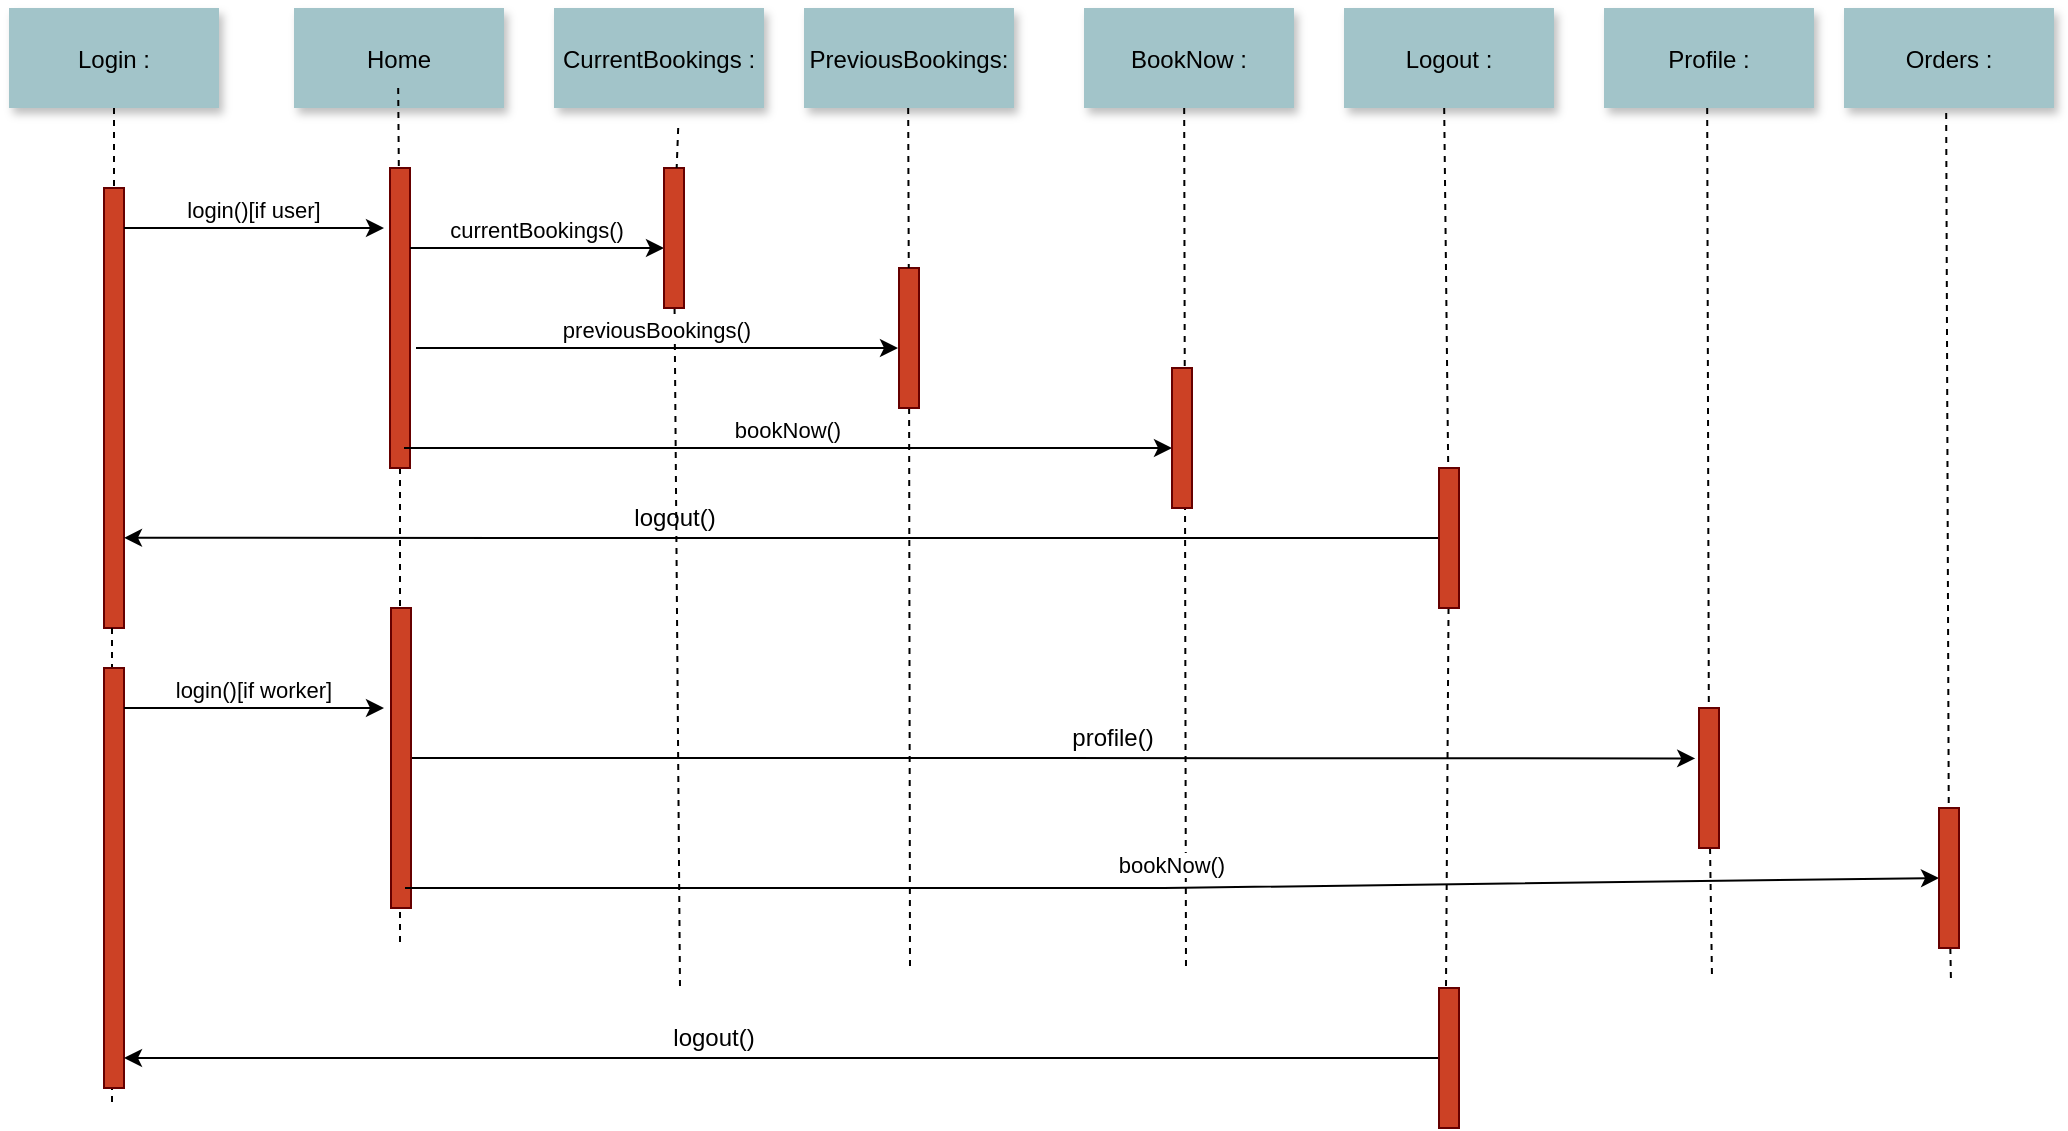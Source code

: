 <mxfile version="12.4.1" type="device" pages="1"><diagram id="uwtMSfGqtv9UarKmp6Xx" name="Page-1"><mxGraphModel dx="1038" dy="531" grid="1" gridSize="10" guides="1" tooltips="1" connect="1" arrows="1" fold="1" page="1" pageScale="1" pageWidth="850" pageHeight="1100" math="0" shadow="0"><root><mxCell id="0"/><mxCell id="1" parent="0"/><mxCell id="8ZDBfqeQaluNSLFaH_8t-3" value="" style="fillColor=#CC4125;strokeColor=#660000" vertex="1" parent="1"><mxGeometry x="200" y="150" width="10" height="220" as="geometry"/></mxCell><mxCell id="8ZDBfqeQaluNSLFaH_8t-4" value="Login :" style="shadow=1;fillColor=#A2C4C9;strokeColor=none" vertex="1" parent="1"><mxGeometry x="152.5" y="60" width="105" height="50" as="geometry"/></mxCell><mxCell id="8ZDBfqeQaluNSLFaH_8t-6" value="Home" style="shadow=1;fillColor=#A2C4C9;strokeColor=none" vertex="1" parent="1"><mxGeometry x="295" y="60" width="105" height="50" as="geometry"/></mxCell><mxCell id="8ZDBfqeQaluNSLFaH_8t-9" value="PreviousBookings:" style="shadow=1;fillColor=#A2C4C9;strokeColor=none" vertex="1" parent="1"><mxGeometry x="550" y="60" width="105" height="50" as="geometry"/></mxCell><mxCell id="8ZDBfqeQaluNSLFaH_8t-11" value="" style="edgeStyle=elbowEdgeStyle;elbow=horizontal;endArrow=none;dashed=1" edge="1" parent="1" source="8ZDBfqeQaluNSLFaH_8t-4" target="8ZDBfqeQaluNSLFaH_8t-3"><mxGeometry x="230.0" y="310" width="100" height="100" as="geometry"><mxPoint x="230.0" y="410" as="sourcePoint"/><mxPoint x="330" y="310" as="targetPoint"/></mxGeometry></mxCell><mxCell id="8ZDBfqeQaluNSLFaH_8t-16" value="CurrentBookings :" style="shadow=1;fillColor=#A2C4C9;strokeColor=none" vertex="1" parent="1"><mxGeometry x="425" y="60" width="105" height="50" as="geometry"/></mxCell><mxCell id="8ZDBfqeQaluNSLFaH_8t-21" value="" style="edgeStyle=none;endArrow=none;dashed=1" edge="1" parent="1"><mxGeometry x="449.488" y="175.0" width="100" height="100" as="geometry"><mxPoint x="510" y="400" as="sourcePoint"/><mxPoint x="510" y="400" as="targetPoint"/><Array as="points"/></mxGeometry></mxCell><mxCell id="8ZDBfqeQaluNSLFaH_8t-35" value="BookNow :" style="shadow=1;fillColor=#A2C4C9;strokeColor=none" vertex="1" parent="1"><mxGeometry x="690" y="60" width="105" height="50" as="geometry"/></mxCell><mxCell id="8ZDBfqeQaluNSLFaH_8t-36" value="" style="edgeStyle=none;endArrow=none;dashed=1" edge="1" parent="1" source="8ZDBfqeQaluNSLFaH_8t-40"><mxGeometry x="271.835" y="155" width="100" height="100" as="geometry"><mxPoint x="347.093" y="100" as="sourcePoint"/><mxPoint x="348" y="530" as="targetPoint"/></mxGeometry></mxCell><mxCell id="8ZDBfqeQaluNSLFaH_8t-37" value="" style="edgeStyle=none;endArrow=none;dashed=1" edge="1" parent="1"><mxGeometry x="664.835" y="165" width="100" height="100" as="geometry"><mxPoint x="740.093" y="110" as="sourcePoint"/><mxPoint x="741" y="540" as="targetPoint"/></mxGeometry></mxCell><mxCell id="8ZDBfqeQaluNSLFaH_8t-38" value="" style="edgeStyle=none;endArrow=none;dashed=1" edge="1" parent="1" source="8ZDBfqeQaluNSLFaH_8t-53"><mxGeometry x="526.835" y="165" width="100" height="100" as="geometry"><mxPoint x="602.093" y="110" as="sourcePoint"/><mxPoint x="603" y="540" as="targetPoint"/></mxGeometry></mxCell><mxCell id="8ZDBfqeQaluNSLFaH_8t-39" value="" style="edgeStyle=none;endArrow=none;dashed=1" edge="1" parent="1" source="8ZDBfqeQaluNSLFaH_8t-46"><mxGeometry x="411.835" y="175" width="100" height="100" as="geometry"><mxPoint x="487.093" y="120" as="sourcePoint"/><mxPoint x="488" y="550" as="targetPoint"/></mxGeometry></mxCell><mxCell id="8ZDBfqeQaluNSLFaH_8t-40" value="" style="fillColor=#CC4125;strokeColor=#660000" vertex="1" parent="1"><mxGeometry x="343" y="140" width="10" height="150" as="geometry"/></mxCell><mxCell id="8ZDBfqeQaluNSLFaH_8t-41" value="" style="edgeStyle=none;endArrow=none;dashed=1" edge="1" parent="1" target="8ZDBfqeQaluNSLFaH_8t-40"><mxGeometry x="271.835" y="155" width="100" height="100" as="geometry"><mxPoint x="347.093" y="100" as="sourcePoint"/><mxPoint x="348" y="530" as="targetPoint"/></mxGeometry></mxCell><mxCell id="8ZDBfqeQaluNSLFaH_8t-44" value="login()[if user]" style="edgeStyle=none;verticalLabelPosition=top;verticalAlign=bottom;" edge="1" parent="1"><mxGeometry x="220" y="81" width="100" height="100" as="geometry"><mxPoint x="210" y="170" as="sourcePoint"/><mxPoint x="340" y="170" as="targetPoint"/><Array as="points"><mxPoint x="270" y="170"/></Array></mxGeometry></mxCell><mxCell id="8ZDBfqeQaluNSLFaH_8t-45" value="currentBookings()" style="edgeStyle=none;verticalLabelPosition=top;verticalAlign=bottom;" edge="1" parent="1"><mxGeometry x="363" y="91" width="100" height="100" as="geometry"><mxPoint x="353" y="180" as="sourcePoint"/><mxPoint x="480" y="180" as="targetPoint"/><Array as="points"><mxPoint x="413" y="180"/></Array></mxGeometry></mxCell><mxCell id="8ZDBfqeQaluNSLFaH_8t-46" value="" style="fillColor=#CC4125;strokeColor=#660000" vertex="1" parent="1"><mxGeometry x="480" y="140" width="10" height="70" as="geometry"/></mxCell><mxCell id="8ZDBfqeQaluNSLFaH_8t-47" value="" style="edgeStyle=none;endArrow=none;dashed=1" edge="1" parent="1" target="8ZDBfqeQaluNSLFaH_8t-46"><mxGeometry x="411.835" y="175" width="100" height="100" as="geometry"><mxPoint x="487.093" y="120" as="sourcePoint"/><mxPoint x="488" y="550" as="targetPoint"/></mxGeometry></mxCell><mxCell id="8ZDBfqeQaluNSLFaH_8t-48" style="edgeStyle=orthogonalEdgeStyle;rounded=0;orthogonalLoop=1;jettySize=auto;html=1;exitX=0.5;exitY=1;exitDx=0;exitDy=0;" edge="1" parent="1" source="8ZDBfqeQaluNSLFaH_8t-46" target="8ZDBfqeQaluNSLFaH_8t-46"><mxGeometry relative="1" as="geometry"/></mxCell><mxCell id="8ZDBfqeQaluNSLFaH_8t-52" value="previousBookings()" style="edgeStyle=none;verticalLabelPosition=top;verticalAlign=bottom;" edge="1" parent="1"><mxGeometry x="480" y="141" width="100" height="100" as="geometry"><mxPoint x="356" y="230" as="sourcePoint"/><mxPoint x="597" y="230" as="targetPoint"/><Array as="points"><mxPoint x="530" y="230"/></Array></mxGeometry></mxCell><mxCell id="8ZDBfqeQaluNSLFaH_8t-56" value="bookNow()" style="edgeStyle=none;verticalLabelPosition=top;verticalAlign=bottom;" edge="1" parent="1"><mxGeometry x="617" y="191" width="100" height="100" as="geometry"><mxPoint x="350" y="280" as="sourcePoint"/><mxPoint x="734" y="280" as="targetPoint"/><Array as="points"><mxPoint x="667" y="280"/></Array></mxGeometry></mxCell><mxCell id="8ZDBfqeQaluNSLFaH_8t-57" value="" style="fillColor=#CC4125;strokeColor=#660000" vertex="1" parent="1"><mxGeometry x="734" y="240" width="10" height="70" as="geometry"/></mxCell><mxCell id="8ZDBfqeQaluNSLFaH_8t-53" value="" style="fillColor=#CC4125;strokeColor=#660000" vertex="1" parent="1"><mxGeometry x="597.5" y="190" width="10" height="70" as="geometry"/></mxCell><mxCell id="8ZDBfqeQaluNSLFaH_8t-59" value="" style="edgeStyle=none;endArrow=none;dashed=1" edge="1" parent="1" target="8ZDBfqeQaluNSLFaH_8t-53"><mxGeometry x="526.835" y="165" width="100" height="100" as="geometry"><mxPoint x="602.093" y="110" as="sourcePoint"/><mxPoint x="603" y="540" as="targetPoint"/></mxGeometry></mxCell><mxCell id="8ZDBfqeQaluNSLFaH_8t-60" value="Logout :" style="shadow=1;fillColor=#A2C4C9;strokeColor=none" vertex="1" parent="1"><mxGeometry x="820" y="60" width="105" height="50" as="geometry"/></mxCell><mxCell id="8ZDBfqeQaluNSLFaH_8t-61" value="" style="edgeStyle=none;endArrow=none;dashed=1" edge="1" parent="1" source="8ZDBfqeQaluNSLFaH_8t-62"><mxGeometry x="794.835" y="165" width="100" height="100" as="geometry"><mxPoint x="870.093" y="110" as="sourcePoint"/><mxPoint x="871" y="550" as="targetPoint"/></mxGeometry></mxCell><mxCell id="8ZDBfqeQaluNSLFaH_8t-67" style="edgeStyle=orthogonalEdgeStyle;rounded=0;orthogonalLoop=1;jettySize=auto;html=1;exitX=0;exitY=0.5;exitDx=0;exitDy=0;entryX=1;entryY=0.795;entryDx=0;entryDy=0;entryPerimeter=0;" edge="1" parent="1" source="8ZDBfqeQaluNSLFaH_8t-62" target="8ZDBfqeQaluNSLFaH_8t-3"><mxGeometry relative="1" as="geometry"><mxPoint x="250" y="325" as="targetPoint"/><Array as="points"><mxPoint x="570" y="325"/><mxPoint x="570" y="325"/></Array></mxGeometry></mxCell><mxCell id="8ZDBfqeQaluNSLFaH_8t-62" value="" style="fillColor=#CC4125;strokeColor=#660000" vertex="1" parent="1"><mxGeometry x="867.5" y="290" width="10" height="70" as="geometry"/></mxCell><mxCell id="8ZDBfqeQaluNSLFaH_8t-63" value="" style="edgeStyle=none;endArrow=none;dashed=1" edge="1" parent="1" target="8ZDBfqeQaluNSLFaH_8t-62"><mxGeometry x="794.835" y="165" width="100" height="100" as="geometry"><mxPoint x="870.093" y="110" as="sourcePoint"/><mxPoint x="871" y="540" as="targetPoint"/></mxGeometry></mxCell><mxCell id="8ZDBfqeQaluNSLFaH_8t-66" value="logout()" style="text;html=1;align=center;verticalAlign=middle;resizable=0;points=[];;autosize=1;" vertex="1" parent="1"><mxGeometry x="455" y="305" width="60" height="20" as="geometry"/></mxCell><mxCell id="8ZDBfqeQaluNSLFaH_8t-68" value="" style="edgeStyle=none;endArrow=none;dashed=1" edge="1" parent="1"><mxGeometry x="127.835" y="235" width="100" height="100" as="geometry"><mxPoint x="204" y="370" as="sourcePoint"/><mxPoint x="204" y="610" as="targetPoint"/><Array as="points"><mxPoint x="204" y="510"/></Array></mxGeometry></mxCell><mxCell id="8ZDBfqeQaluNSLFaH_8t-69" value="" style="fillColor=#CC4125;strokeColor=#660000" vertex="1" parent="1"><mxGeometry x="200" y="390" width="10" height="210" as="geometry"/></mxCell><mxCell id="8ZDBfqeQaluNSLFaH_8t-70" value="login()[if worker]" style="edgeStyle=none;verticalLabelPosition=top;verticalAlign=bottom;" edge="1" parent="1"><mxGeometry x="220" y="321" width="100" height="100" as="geometry"><mxPoint x="210" y="410" as="sourcePoint"/><mxPoint x="340" y="410" as="targetPoint"/><Array as="points"><mxPoint x="270" y="410"/></Array></mxGeometry></mxCell><mxCell id="8ZDBfqeQaluNSLFaH_8t-71" value="Profile :" style="shadow=1;fillColor=#A2C4C9;strokeColor=none" vertex="1" parent="1"><mxGeometry x="950" y="60" width="105" height="50" as="geometry"/></mxCell><mxCell id="8ZDBfqeQaluNSLFaH_8t-72" value="Orders :" style="shadow=1;fillColor=#A2C4C9;strokeColor=none" vertex="1" parent="1"><mxGeometry x="1070" y="60" width="105" height="50" as="geometry"/></mxCell><mxCell id="8ZDBfqeQaluNSLFaH_8t-87" style="edgeStyle=orthogonalEdgeStyle;rounded=0;orthogonalLoop=1;jettySize=auto;html=1;exitX=1;exitY=0.5;exitDx=0;exitDy=0;entryX=-0.19;entryY=0.36;entryDx=0;entryDy=0;entryPerimeter=0;labelBackgroundColor=#6E6E6E;fontColor=#000000;" edge="1" parent="1" source="8ZDBfqeQaluNSLFaH_8t-73" target="8ZDBfqeQaluNSLFaH_8t-85"><mxGeometry relative="1" as="geometry"/></mxCell><mxCell id="8ZDBfqeQaluNSLFaH_8t-73" value="" style="fillColor=#CC4125;strokeColor=#660000" vertex="1" parent="1"><mxGeometry x="343.5" y="360" width="10" height="150" as="geometry"/></mxCell><mxCell id="8ZDBfqeQaluNSLFaH_8t-74" value="bookNow()" style="edgeStyle=none;verticalLabelPosition=top;verticalAlign=bottom;entryX=0;entryY=0.5;entryDx=0;entryDy=0;" edge="1" parent="1" target="8ZDBfqeQaluNSLFaH_8t-79"><mxGeometry x="617.5" y="411" width="100" height="100" as="geometry"><mxPoint x="350.5" y="500" as="sourcePoint"/><mxPoint x="1110" y="500" as="targetPoint"/><Array as="points"><mxPoint x="730" y="500"/></Array></mxGeometry></mxCell><mxCell id="8ZDBfqeQaluNSLFaH_8t-75" value="" style="edgeStyle=none;endArrow=none;dashed=1" edge="1" parent="1" source="8ZDBfqeQaluNSLFaH_8t-85"><mxGeometry x="926.335" y="165" width="100" height="100" as="geometry"><mxPoint x="1001.593" y="110" as="sourcePoint"/><mxPoint x="1004" y="544.8" as="targetPoint"/></mxGeometry></mxCell><mxCell id="8ZDBfqeQaluNSLFaH_8t-76" value="" style="edgeStyle=none;endArrow=none;dashed=1" edge="1" parent="1" source="8ZDBfqeQaluNSLFaH_8t-79"><mxGeometry x="1045.835" y="167.5" width="100" height="100" as="geometry"><mxPoint x="1121.093" y="112.5" as="sourcePoint"/><mxPoint x="1123.5" y="547.3" as="targetPoint"/></mxGeometry></mxCell><mxCell id="8ZDBfqeQaluNSLFaH_8t-77" style="edgeStyle=orthogonalEdgeStyle;rounded=0;orthogonalLoop=1;jettySize=auto;html=1;exitX=0;exitY=0.5;exitDx=0;exitDy=0;entryX=1;entryY=0.795;entryDx=0;entryDy=0;entryPerimeter=0;" edge="1" parent="1" source="8ZDBfqeQaluNSLFaH_8t-78"><mxGeometry relative="1" as="geometry"><mxPoint x="210" y="585" as="targetPoint"/><Array as="points"><mxPoint x="480" y="585"/><mxPoint x="480" y="585"/></Array></mxGeometry></mxCell><mxCell id="8ZDBfqeQaluNSLFaH_8t-78" value="" style="fillColor=#CC4125;strokeColor=#660000" vertex="1" parent="1"><mxGeometry x="867.5" y="550" width="10" height="70" as="geometry"/></mxCell><mxCell id="8ZDBfqeQaluNSLFaH_8t-79" value="" style="fillColor=#CC4125;strokeColor=#660000" vertex="1" parent="1"><mxGeometry x="1117.5" y="460" width="10" height="70" as="geometry"/></mxCell><mxCell id="8ZDBfqeQaluNSLFaH_8t-80" value="" style="edgeStyle=none;endArrow=none;dashed=1" edge="1" parent="1" target="8ZDBfqeQaluNSLFaH_8t-79"><mxGeometry x="1045.835" y="167.5" width="100" height="100" as="geometry"><mxPoint x="1121.093" y="112.5" as="sourcePoint"/><mxPoint x="1123.5" y="547.3" as="targetPoint"/></mxGeometry></mxCell><mxCell id="8ZDBfqeQaluNSLFaH_8t-84" value="logout()" style="text;html=1;strokeColor=none;fillColor=none;align=center;verticalAlign=middle;whiteSpace=wrap;rounded=0;fontColor=#000000;labelBackgroundColor=#ffffff;" vertex="1" parent="1"><mxGeometry x="485" y="565" width="40" height="20" as="geometry"/></mxCell><mxCell id="8ZDBfqeQaluNSLFaH_8t-85" value="" style="fillColor=#CC4125;strokeColor=#660000" vertex="1" parent="1"><mxGeometry x="997.5" y="410" width="10" height="70" as="geometry"/></mxCell><mxCell id="8ZDBfqeQaluNSLFaH_8t-86" value="" style="edgeStyle=none;endArrow=none;dashed=1" edge="1" parent="1" target="8ZDBfqeQaluNSLFaH_8t-85"><mxGeometry x="926.335" y="165" width="100" height="100" as="geometry"><mxPoint x="1001.593" y="110" as="sourcePoint"/><mxPoint x="1004" y="544.8" as="targetPoint"/></mxGeometry></mxCell><mxCell id="8ZDBfqeQaluNSLFaH_8t-88" value="profile()" style="text;html=1;align=center;verticalAlign=middle;resizable=0;points=[];;autosize=1;fontColor=#000000;" vertex="1" parent="1"><mxGeometry x="674" y="415" width="60" height="20" as="geometry"/></mxCell></root></mxGraphModel></diagram></mxfile>